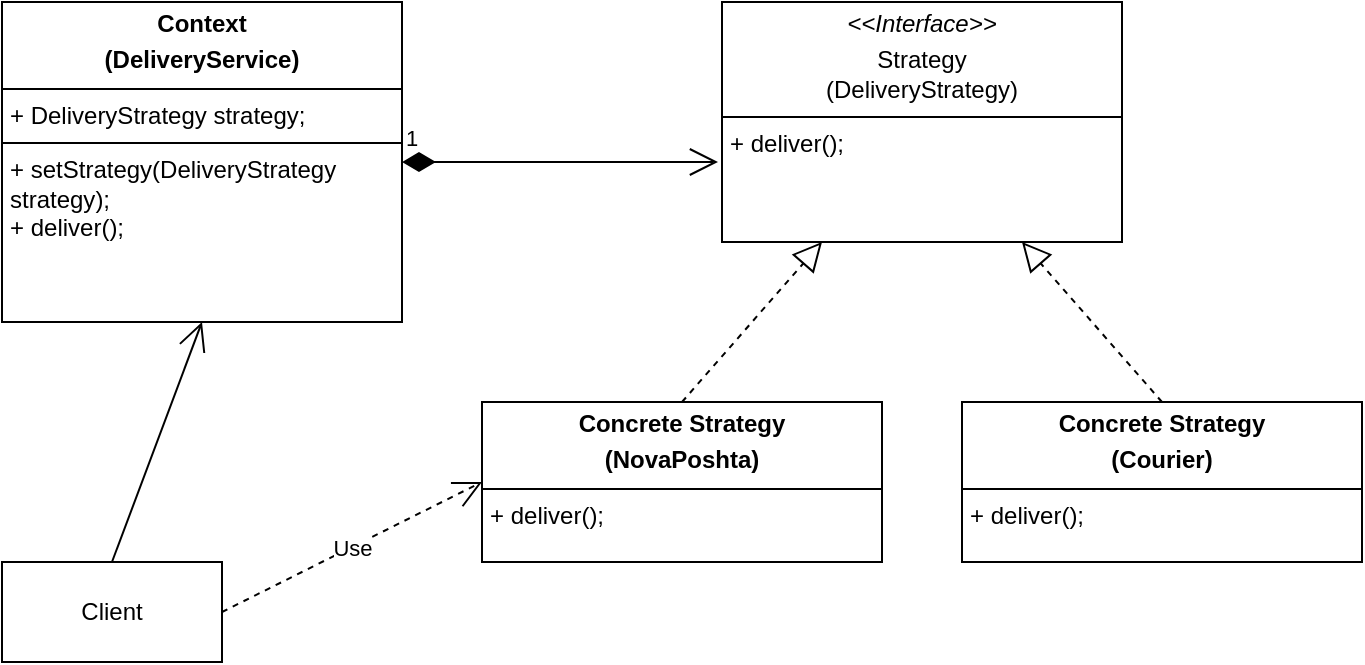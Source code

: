 <mxfile version="28.2.5">
  <diagram name="Страница — 1" id="uoPDY7yxCG-y_FhhkUIJ">
    <mxGraphModel dx="1281" dy="562" grid="1" gridSize="10" guides="1" tooltips="1" connect="1" arrows="1" fold="1" page="1" pageScale="1" pageWidth="1169" pageHeight="827" math="0" shadow="0">
      <root>
        <mxCell id="0" />
        <mxCell id="1" parent="0" />
        <mxCell id="vkGSjCCBZ4-kN95R8ns1-1" value="&lt;p style=&quot;margin:0px;margin-top:4px;text-align:center;&quot;&gt;&lt;b&gt;Context&lt;/b&gt;&lt;/p&gt;&lt;p style=&quot;margin:0px;margin-top:4px;text-align:center;&quot;&gt;&lt;b&gt;(DeliveryService)&lt;/b&gt;&lt;/p&gt;&lt;hr size=&quot;1&quot; style=&quot;border-style:solid;&quot;&gt;&lt;p style=&quot;margin:0px;margin-left:4px;&quot;&gt;+ DeliveryStrategy strategy;&lt;/p&gt;&lt;hr size=&quot;1&quot; style=&quot;border-style:solid;&quot;&gt;&lt;p style=&quot;margin:0px;margin-left:4px;&quot;&gt;+ set&lt;span style=&quot;background-color: transparent; color: light-dark(rgb(0, 0, 0), rgb(255, 255, 255));&quot;&gt;Strategy(&lt;/span&gt;&lt;span style=&quot;background-color: transparent; color: light-dark(rgb(0, 0, 0), rgb(255, 255, 255));&quot;&gt;DeliveryStrategy strategy&lt;/span&gt;&lt;span style=&quot;background-color: transparent; color: light-dark(rgb(0, 0, 0), rgb(255, 255, 255));&quot;&gt;);&lt;/span&gt;&lt;/p&gt;&lt;p style=&quot;margin:0px;margin-left:4px;&quot;&gt;+ deliver();&lt;/p&gt;" style="verticalAlign=top;align=left;overflow=fill;html=1;whiteSpace=wrap;" vertex="1" parent="1">
          <mxGeometry x="160" y="80" width="200" height="160" as="geometry" />
        </mxCell>
        <mxCell id="vkGSjCCBZ4-kN95R8ns1-2" value="&lt;p style=&quot;margin:0px;margin-top:4px;text-align:center;&quot;&gt;&lt;i&gt;&amp;lt;&amp;lt;Interface&amp;gt;&amp;gt;&lt;/i&gt;&lt;/p&gt;&lt;p style=&quot;margin:0px;margin-top:4px;text-align:center;&quot;&gt;&lt;span style=&quot;text-align: left;&quot;&gt;Strategy&lt;/span&gt;&lt;i&gt;&lt;br&gt;&lt;/i&gt;&lt;span style=&quot;text-align: left;&quot;&gt;(DeliveryStrategy)&lt;/span&gt;&lt;/p&gt;&lt;hr size=&quot;1&quot; style=&quot;border-style:solid;&quot;&gt;&lt;p style=&quot;margin:0px;margin-left:4px;&quot;&gt;+ deliver();&lt;/p&gt;" style="verticalAlign=top;align=left;overflow=fill;html=1;whiteSpace=wrap;" vertex="1" parent="1">
          <mxGeometry x="520" y="80" width="200" height="120" as="geometry" />
        </mxCell>
        <mxCell id="vkGSjCCBZ4-kN95R8ns1-3" value="&lt;p style=&quot;margin:0px;margin-top:4px;text-align:center;&quot;&gt;&lt;b&gt;Concrete Strategy&lt;/b&gt;&lt;/p&gt;&lt;p style=&quot;margin:0px;margin-top:4px;text-align:center;&quot;&gt;&lt;b&gt;(NovaPoshta)&lt;/b&gt;&lt;/p&gt;&lt;hr size=&quot;1&quot; style=&quot;border-style:solid;&quot;&gt;&lt;p style=&quot;margin:0px;margin-left:4px;&quot;&gt;+ deliver();&lt;/p&gt;" style="verticalAlign=top;align=left;overflow=fill;html=1;whiteSpace=wrap;" vertex="1" parent="1">
          <mxGeometry x="400" y="280" width="200" height="80" as="geometry" />
        </mxCell>
        <mxCell id="vkGSjCCBZ4-kN95R8ns1-4" value="&lt;p style=&quot;margin:0px;margin-top:4px;text-align:center;&quot;&gt;&lt;b&gt;Concrete Strategy&lt;/b&gt;&lt;/p&gt;&lt;p style=&quot;margin:0px;margin-top:4px;text-align:center;&quot;&gt;&lt;b&gt;(Courier)&lt;/b&gt;&lt;/p&gt;&lt;hr size=&quot;1&quot; style=&quot;border-style:solid;&quot;&gt;&lt;p style=&quot;margin:0px;margin-left:4px;&quot;&gt;+ deliver();&lt;/p&gt;" style="verticalAlign=top;align=left;overflow=fill;html=1;whiteSpace=wrap;" vertex="1" parent="1">
          <mxGeometry x="640" y="280" width="200" height="80" as="geometry" />
        </mxCell>
        <mxCell id="vkGSjCCBZ4-kN95R8ns1-5" value="" style="endArrow=block;dashed=1;endFill=0;endSize=12;html=1;rounded=0;exitX=0.5;exitY=0;exitDx=0;exitDy=0;entryX=0.25;entryY=1;entryDx=0;entryDy=0;" edge="1" parent="1" source="vkGSjCCBZ4-kN95R8ns1-3" target="vkGSjCCBZ4-kN95R8ns1-2">
          <mxGeometry width="160" relative="1" as="geometry">
            <mxPoint x="500" y="290" as="sourcePoint" />
            <mxPoint x="660" y="290" as="targetPoint" />
          </mxGeometry>
        </mxCell>
        <mxCell id="vkGSjCCBZ4-kN95R8ns1-6" value="" style="endArrow=block;dashed=1;endFill=0;endSize=12;html=1;rounded=0;exitX=0.5;exitY=0;exitDx=0;exitDy=0;entryX=0.75;entryY=1;entryDx=0;entryDy=0;" edge="1" parent="1" source="vkGSjCCBZ4-kN95R8ns1-4" target="vkGSjCCBZ4-kN95R8ns1-2">
          <mxGeometry width="160" relative="1" as="geometry">
            <mxPoint x="500" y="290" as="sourcePoint" />
            <mxPoint x="660" y="290" as="targetPoint" />
          </mxGeometry>
        </mxCell>
        <mxCell id="vkGSjCCBZ4-kN95R8ns1-7" value="Client" style="html=1;whiteSpace=wrap;" vertex="1" parent="1">
          <mxGeometry x="160" y="360" width="110" height="50" as="geometry" />
        </mxCell>
        <mxCell id="vkGSjCCBZ4-kN95R8ns1-8" value="1" style="endArrow=open;html=1;endSize=12;startArrow=diamondThin;startSize=14;startFill=1;edgeStyle=orthogonalEdgeStyle;align=left;verticalAlign=bottom;rounded=0;exitX=1;exitY=0.5;exitDx=0;exitDy=0;" edge="1" parent="1" source="vkGSjCCBZ4-kN95R8ns1-1">
          <mxGeometry x="-1" y="3" relative="1" as="geometry">
            <mxPoint x="500" y="290" as="sourcePoint" />
            <mxPoint x="518" y="160" as="targetPoint" />
          </mxGeometry>
        </mxCell>
        <mxCell id="vkGSjCCBZ4-kN95R8ns1-9" value="" style="endArrow=open;endFill=1;endSize=12;html=1;rounded=0;exitX=0.5;exitY=0;exitDx=0;exitDy=0;entryX=0.5;entryY=1;entryDx=0;entryDy=0;" edge="1" parent="1" source="vkGSjCCBZ4-kN95R8ns1-7" target="vkGSjCCBZ4-kN95R8ns1-1">
          <mxGeometry width="160" relative="1" as="geometry">
            <mxPoint x="500" y="290" as="sourcePoint" />
            <mxPoint x="660" y="290" as="targetPoint" />
          </mxGeometry>
        </mxCell>
        <mxCell id="vkGSjCCBZ4-kN95R8ns1-10" value="Use" style="endArrow=open;endSize=12;dashed=1;html=1;rounded=0;exitX=1;exitY=0.5;exitDx=0;exitDy=0;entryX=0;entryY=0.5;entryDx=0;entryDy=0;" edge="1" parent="1" source="vkGSjCCBZ4-kN95R8ns1-7" target="vkGSjCCBZ4-kN95R8ns1-3">
          <mxGeometry width="160" relative="1" as="geometry">
            <mxPoint x="500" y="290" as="sourcePoint" />
            <mxPoint x="660" y="290" as="targetPoint" />
          </mxGeometry>
        </mxCell>
      </root>
    </mxGraphModel>
  </diagram>
</mxfile>
